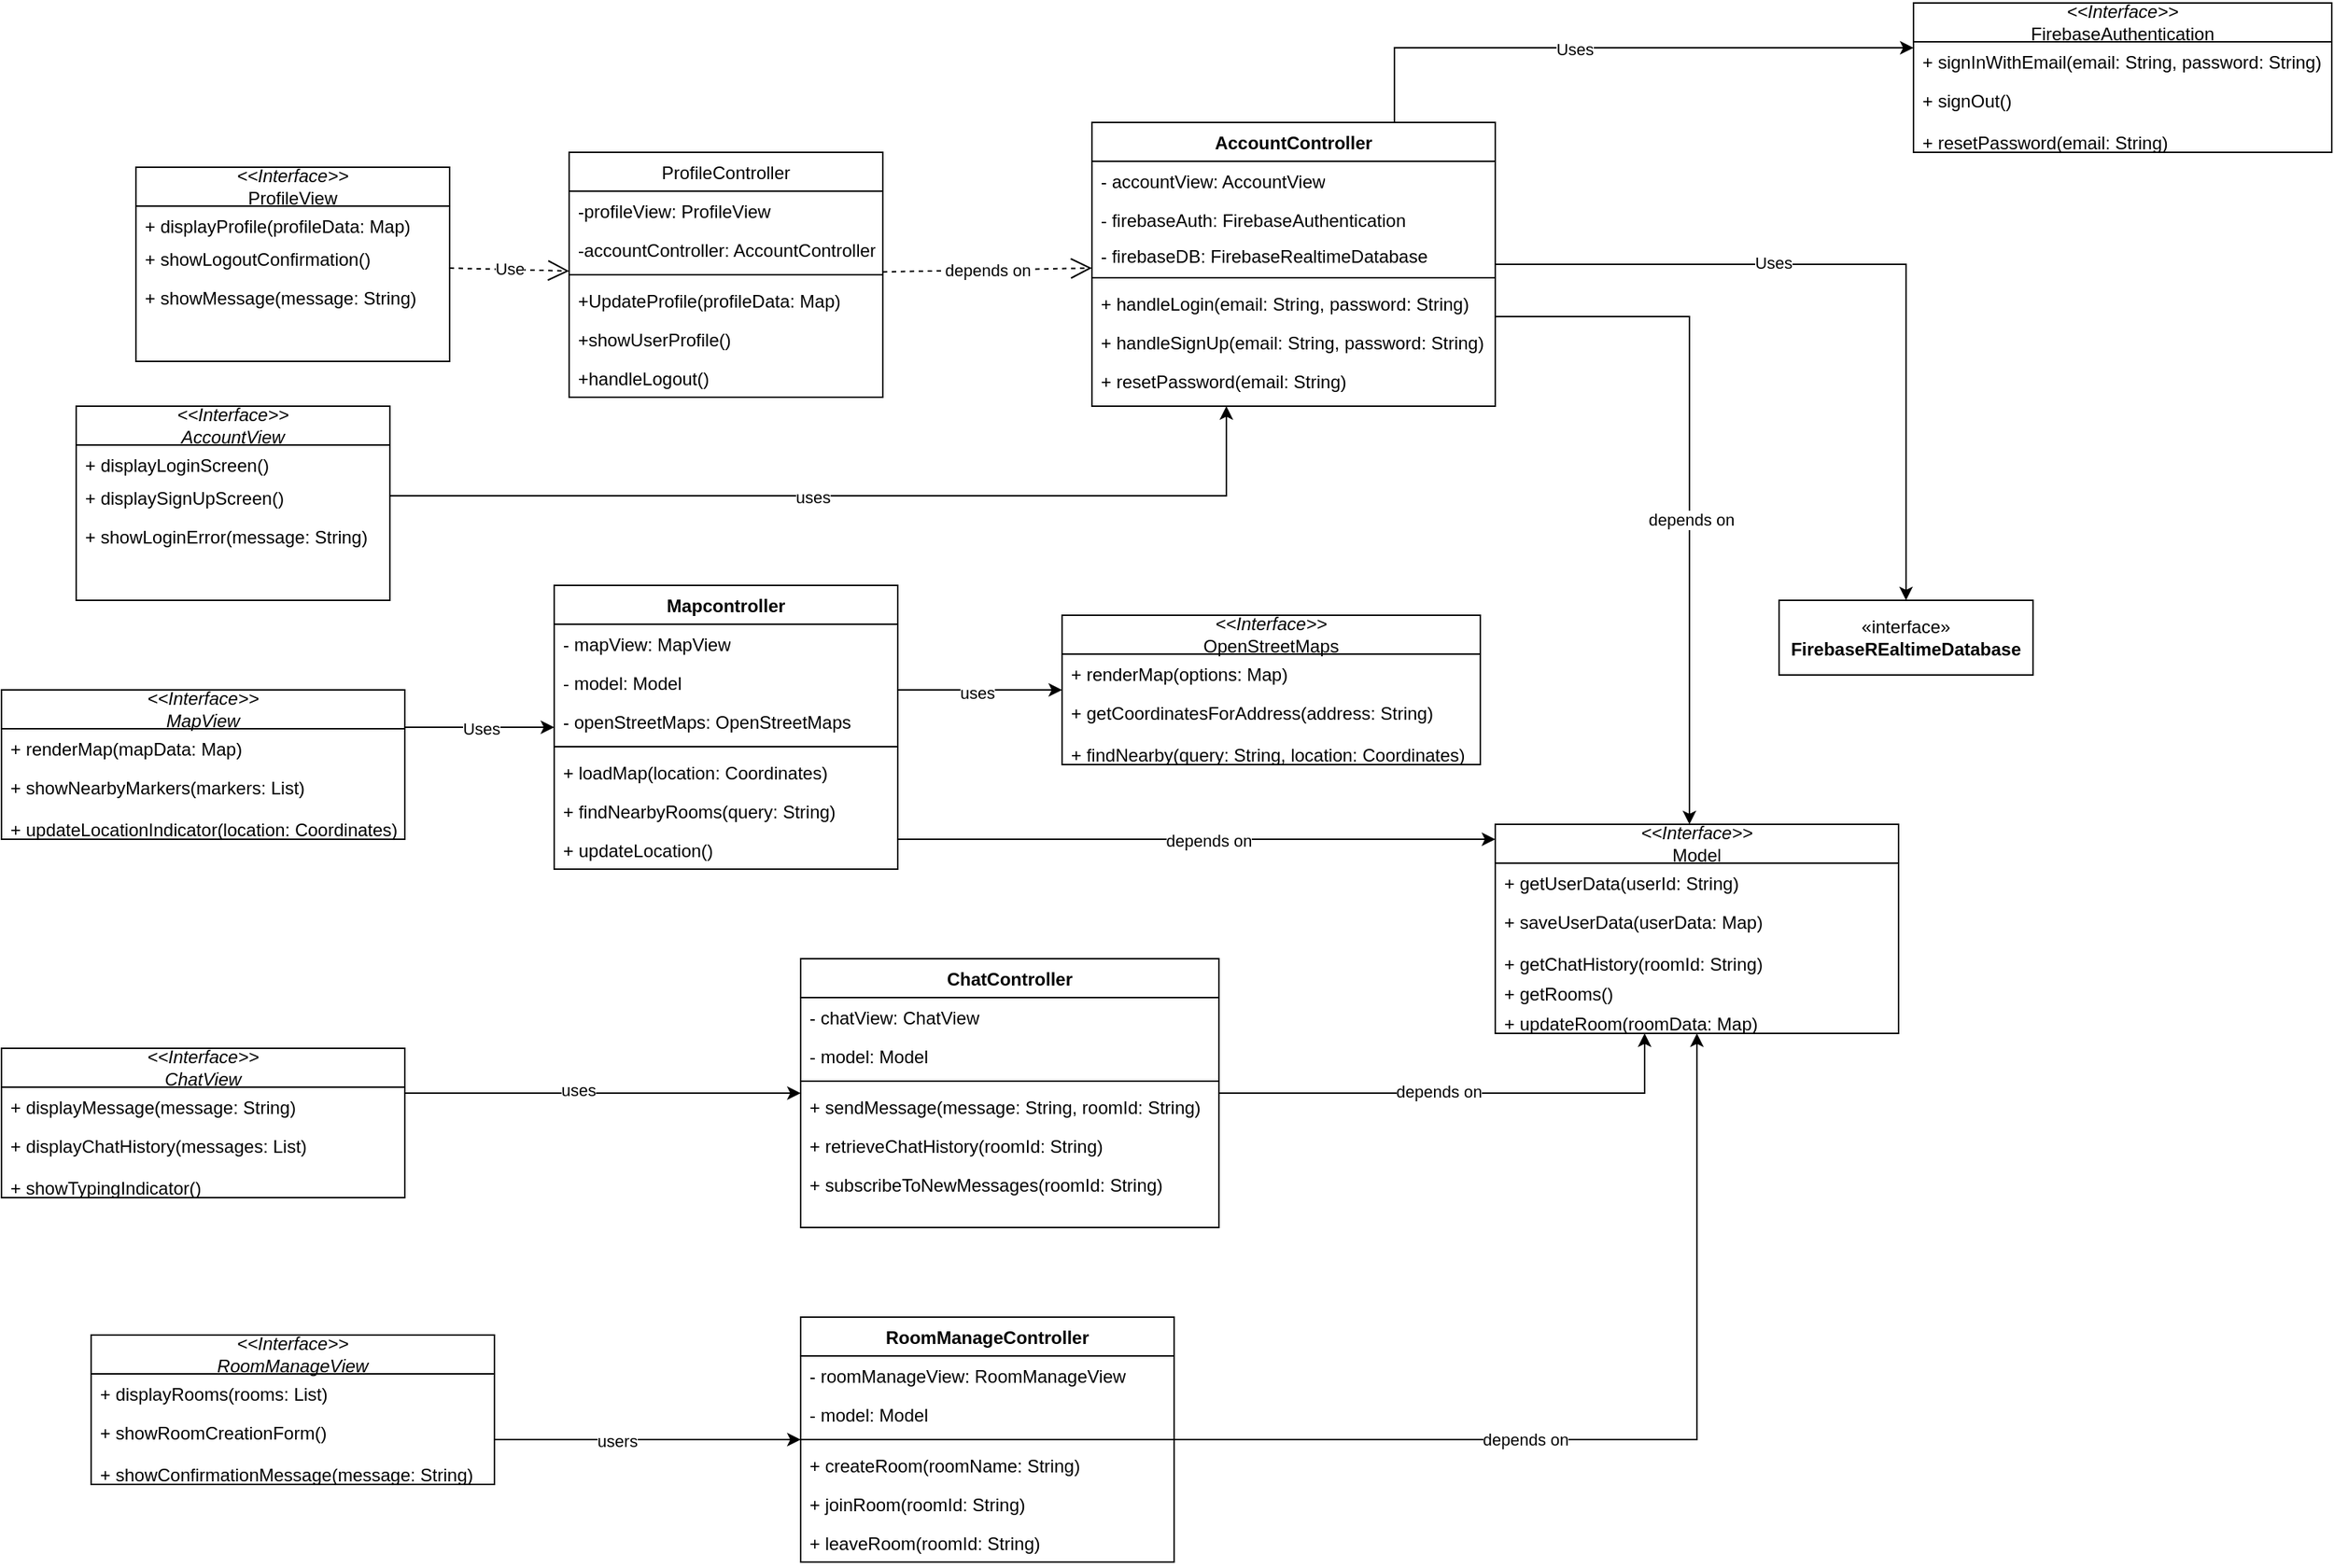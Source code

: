 <mxfile version="28.1.0">
  <diagram name="Page-1" id="uqC2h7wUhJgqs46FaHUE">
    <mxGraphModel dx="1844" dy="1629" grid="1" gridSize="10" guides="1" tooltips="1" connect="1" arrows="1" fold="1" page="1" pageScale="1" pageWidth="827" pageHeight="1169" math="0" shadow="0">
      <root>
        <mxCell id="0" />
        <mxCell id="1" parent="0" />
        <mxCell id="s6KFAtXswkaMFqpEXBId-40" style="edgeStyle=orthogonalEdgeStyle;rounded=0;orthogonalLoop=1;jettySize=auto;html=1;" parent="1" source="L-X6BHngRJ-MXSbDgt_t-15" target="L-X6BHngRJ-MXSbDgt_t-80" edge="1">
          <mxGeometry relative="1" as="geometry">
            <mxPoint x="640" y="105" as="sourcePoint" />
            <mxPoint x="1030" y="420" as="targetPoint" />
            <Array as="points">
              <mxPoint x="1050" y="110" />
            </Array>
          </mxGeometry>
        </mxCell>
        <mxCell id="s6KFAtXswkaMFqpEXBId-63" value="depends on" style="edgeLabel;html=1;align=center;verticalAlign=middle;resizable=0;points=[];" parent="s6KFAtXswkaMFqpEXBId-40" vertex="1" connectable="0">
          <mxGeometry x="0.132" y="1" relative="1" as="geometry">
            <mxPoint as="offset" />
          </mxGeometry>
        </mxCell>
        <mxCell id="s6KFAtXswkaMFqpEXBId-48" style="edgeStyle=orthogonalEdgeStyle;rounded=0;orthogonalLoop=1;jettySize=auto;html=1;" parent="1" source="L-X6BHngRJ-MXSbDgt_t-24" target="L-X6BHngRJ-MXSbDgt_t-80" edge="1">
          <mxGeometry relative="1" as="geometry">
            <mxPoint x="414" y="315" as="sourcePoint" />
            <mxPoint x="850" y="365" as="targetPoint" />
            <Array as="points">
              <mxPoint x="680" y="460" />
              <mxPoint x="680" y="460" />
            </Array>
          </mxGeometry>
        </mxCell>
        <mxCell id="s6KFAtXswkaMFqpEXBId-70" value="depends on" style="edgeLabel;html=1;align=center;verticalAlign=middle;resizable=0;points=[];" parent="s6KFAtXswkaMFqpEXBId-48" vertex="1" connectable="0">
          <mxGeometry x="0.038" y="-1" relative="1" as="geometry">
            <mxPoint as="offset" />
          </mxGeometry>
        </mxCell>
        <mxCell id="s6KFAtXswkaMFqpEXBId-46" style="edgeStyle=orthogonalEdgeStyle;rounded=0;orthogonalLoop=1;jettySize=auto;html=1;" parent="1" source="L-X6BHngRJ-MXSbDgt_t-49" target="L-X6BHngRJ-MXSbDgt_t-80" edge="1">
          <mxGeometry relative="1" as="geometry">
            <mxPoint x="410" y="538" as="sourcePoint" />
            <mxPoint x="905" y="390" as="targetPoint" />
          </mxGeometry>
        </mxCell>
        <mxCell id="s6KFAtXswkaMFqpEXBId-74" value="depends on" style="edgeLabel;html=1;align=center;verticalAlign=middle;resizable=0;points=[];" parent="s6KFAtXswkaMFqpEXBId-46" vertex="1" connectable="0">
          <mxGeometry x="-0.244" relative="1" as="geometry">
            <mxPoint as="offset" />
          </mxGeometry>
        </mxCell>
        <mxCell id="s6KFAtXswkaMFqpEXBId-39" style="edgeStyle=orthogonalEdgeStyle;rounded=0;orthogonalLoop=1;jettySize=auto;html=1;" parent="1" source="L-X6BHngRJ-MXSbDgt_t-63" target="L-X6BHngRJ-MXSbDgt_t-15" edge="1">
          <mxGeometry relative="1" as="geometry">
            <mxPoint x="570" y="185" as="targetPoint" />
            <Array as="points">
              <mxPoint x="740" y="230" />
            </Array>
          </mxGeometry>
        </mxCell>
        <mxCell id="s6KFAtXswkaMFqpEXBId-59" value="uses" style="edgeLabel;html=1;align=center;verticalAlign=middle;resizable=0;points=[];" parent="s6KFAtXswkaMFqpEXBId-39" vertex="1" connectable="0">
          <mxGeometry x="-0.087" y="-1" relative="1" as="geometry">
            <mxPoint as="offset" />
          </mxGeometry>
        </mxCell>
        <mxCell id="s6KFAtXswkaMFqpEXBId-41" style="edgeStyle=orthogonalEdgeStyle;rounded=0;orthogonalLoop=1;jettySize=auto;html=1;" parent="1" source="L-X6BHngRJ-MXSbDgt_t-67" target="L-X6BHngRJ-MXSbDgt_t-24" edge="1">
          <mxGeometry relative="1" as="geometry">
            <mxPoint x="274" y="315" as="targetPoint" />
            <Array as="points">
              <mxPoint x="220" y="385" />
              <mxPoint x="220" y="385" />
            </Array>
          </mxGeometry>
        </mxCell>
        <mxCell id="s6KFAtXswkaMFqpEXBId-66" value="Uses" style="edgeLabel;html=1;align=center;verticalAlign=middle;resizable=0;points=[];" parent="s6KFAtXswkaMFqpEXBId-41" vertex="1" connectable="0">
          <mxGeometry x="0.016" y="-1" relative="1" as="geometry">
            <mxPoint as="offset" />
          </mxGeometry>
        </mxCell>
        <mxCell id="s6KFAtXswkaMFqpEXBId-42" style="edgeStyle=orthogonalEdgeStyle;rounded=0;orthogonalLoop=1;jettySize=auto;html=1;" parent="1" source="L-X6BHngRJ-MXSbDgt_t-72" target="L-X6BHngRJ-MXSbDgt_t-42" edge="1">
          <mxGeometry relative="1" as="geometry">
            <mxPoint x="270" y="430" as="targetPoint" />
            <Array as="points">
              <mxPoint x="330" y="630" />
              <mxPoint x="330" y="630" />
            </Array>
          </mxGeometry>
        </mxCell>
        <mxCell id="s6KFAtXswkaMFqpEXBId-67" value="uses" style="edgeLabel;html=1;align=center;verticalAlign=middle;resizable=0;points=[];" parent="s6KFAtXswkaMFqpEXBId-42" vertex="1" connectable="0">
          <mxGeometry x="-0.123" y="2" relative="1" as="geometry">
            <mxPoint as="offset" />
          </mxGeometry>
        </mxCell>
        <mxCell id="s6KFAtXswkaMFqpEXBId-43" style="edgeStyle=orthogonalEdgeStyle;rounded=0;orthogonalLoop=1;jettySize=auto;html=1;exitX=1;exitY=0.5;exitDx=0;exitDy=0;" parent="1" source="L-X6BHngRJ-MXSbDgt_t-76" target="L-X6BHngRJ-MXSbDgt_t-49" edge="1">
          <mxGeometry relative="1" as="geometry">
            <mxPoint x="140" y="537" as="sourcePoint" />
            <mxPoint x="270" y="538" as="targetPoint" />
            <Array as="points">
              <mxPoint x="250" y="862" />
            </Array>
          </mxGeometry>
        </mxCell>
        <mxCell id="s6KFAtXswkaMFqpEXBId-68" value="users" style="edgeLabel;html=1;align=center;verticalAlign=middle;resizable=0;points=[];" parent="s6KFAtXswkaMFqpEXBId-43" vertex="1" connectable="0">
          <mxGeometry x="-0.099" y="-1" relative="1" as="geometry">
            <mxPoint as="offset" />
          </mxGeometry>
        </mxCell>
        <mxCell id="s6KFAtXswkaMFqpEXBId-33" value="«interface»&lt;br&gt;&lt;b&gt;FirebaseREaltimeDatabase&lt;/b&gt;" style="html=1;whiteSpace=wrap;" parent="1" vertex="1">
          <mxGeometry x="1110" y="300" width="170" height="50" as="geometry" />
        </mxCell>
        <mxCell id="s6KFAtXswkaMFqpEXBId-38" style="edgeStyle=orthogonalEdgeStyle;rounded=0;orthogonalLoop=1;jettySize=auto;html=1;exitX=0.75;exitY=0;exitDx=0;exitDy=0;" parent="1" source="L-X6BHngRJ-MXSbDgt_t-15" target="L-X6BHngRJ-MXSbDgt_t-86" edge="1">
          <mxGeometry relative="1" as="geometry">
            <Array as="points">
              <mxPoint x="853" y="-70" />
            </Array>
            <mxPoint x="640" y="64" as="sourcePoint" />
          </mxGeometry>
        </mxCell>
        <mxCell id="s6KFAtXswkaMFqpEXBId-60" value="Uses" style="edgeLabel;html=1;align=center;verticalAlign=middle;resizable=0;points=[];" parent="s6KFAtXswkaMFqpEXBId-38" vertex="1" connectable="0">
          <mxGeometry x="-0.143" y="-1" relative="1" as="geometry">
            <mxPoint as="offset" />
          </mxGeometry>
        </mxCell>
        <mxCell id="s6KFAtXswkaMFqpEXBId-44" style="edgeStyle=orthogonalEdgeStyle;rounded=0;orthogonalLoop=1;jettySize=auto;html=1;" parent="1" source="L-X6BHngRJ-MXSbDgt_t-24" target="L-X6BHngRJ-MXSbDgt_t-92" edge="1">
          <mxGeometry relative="1" as="geometry">
            <mxPoint x="414" y="295.5" as="sourcePoint" />
            <mxPoint x="820" y="260" as="targetPoint" />
            <Array as="points">
              <mxPoint x="550" y="360" />
              <mxPoint x="550" y="360" />
            </Array>
          </mxGeometry>
        </mxCell>
        <mxCell id="s6KFAtXswkaMFqpEXBId-69" value="uses" style="edgeLabel;html=1;align=center;verticalAlign=middle;resizable=0;points=[];" parent="s6KFAtXswkaMFqpEXBId-44" vertex="1" connectable="0">
          <mxGeometry x="-0.033" y="-1" relative="1" as="geometry">
            <mxPoint y="1" as="offset" />
          </mxGeometry>
        </mxCell>
        <mxCell id="s6KFAtXswkaMFqpEXBId-45" style="edgeStyle=orthogonalEdgeStyle;rounded=0;orthogonalLoop=1;jettySize=auto;html=1;" parent="1" source="L-X6BHngRJ-MXSbDgt_t-15" target="s6KFAtXswkaMFqpEXBId-33" edge="1">
          <mxGeometry relative="1" as="geometry">
            <mxPoint x="800" y="250" as="targetPoint" />
            <mxPoint x="640" y="90" as="sourcePoint" />
          </mxGeometry>
        </mxCell>
        <mxCell id="s6KFAtXswkaMFqpEXBId-62" value="Uses" style="edgeLabel;html=1;align=center;verticalAlign=middle;resizable=0;points=[];" parent="s6KFAtXswkaMFqpEXBId-45" vertex="1" connectable="0">
          <mxGeometry x="-0.259" y="1" relative="1" as="geometry">
            <mxPoint as="offset" />
          </mxGeometry>
        </mxCell>
        <mxCell id="s6KFAtXswkaMFqpEXBId-47" style="edgeStyle=orthogonalEdgeStyle;rounded=0;orthogonalLoop=1;jettySize=auto;html=1;" parent="1" source="L-X6BHngRJ-MXSbDgt_t-42" target="L-X6BHngRJ-MXSbDgt_t-80" edge="1">
          <mxGeometry relative="1" as="geometry">
            <mxPoint x="410" y="443" as="sourcePoint" />
            <mxPoint x="870.02" y="385" as="targetPoint" />
            <Array as="points">
              <mxPoint x="1020" y="630" />
            </Array>
          </mxGeometry>
        </mxCell>
        <mxCell id="s6KFAtXswkaMFqpEXBId-71" value="depends on" style="edgeLabel;html=1;align=center;verticalAlign=middle;resizable=0;points=[];" parent="s6KFAtXswkaMFqpEXBId-47" vertex="1" connectable="0">
          <mxGeometry x="-0.096" y="1" relative="1" as="geometry">
            <mxPoint as="offset" />
          </mxGeometry>
        </mxCell>
        <mxCell id="s6KFAtXswkaMFqpEXBId-55" value="Use" style="endArrow=open;endSize=12;dashed=1;html=1;rounded=0;" parent="1" source="L-X6BHngRJ-MXSbDgt_t-59" target="L-X6BHngRJ-MXSbDgt_t-7" edge="1">
          <mxGeometry width="160" relative="1" as="geometry">
            <mxPoint x="130" y="65" as="sourcePoint" />
            <mxPoint x="240" y="105" as="targetPoint" />
            <Array as="points" />
          </mxGeometry>
        </mxCell>
        <mxCell id="s6KFAtXswkaMFqpEXBId-57" value="depends on" style="endArrow=open;endSize=12;dashed=1;html=1;rounded=0;" parent="1" source="L-X6BHngRJ-MXSbDgt_t-7" target="L-X6BHngRJ-MXSbDgt_t-15" edge="1">
          <mxGeometry width="160" relative="1" as="geometry">
            <mxPoint x="390" y="105" as="sourcePoint" />
            <mxPoint x="500" y="106.782" as="targetPoint" />
          </mxGeometry>
        </mxCell>
        <mxCell id="L-X6BHngRJ-MXSbDgt_t-7" value="&lt;span style=&quot;font-weight: 400;&quot;&gt;ProfileController&lt;/span&gt;" style="swimlane;fontStyle=1;align=center;verticalAlign=top;childLayout=stackLayout;horizontal=1;startSize=26;horizontalStack=0;resizeParent=1;resizeParentMax=0;resizeLast=0;collapsible=1;marginBottom=0;whiteSpace=wrap;html=1;" parent="1" vertex="1">
          <mxGeometry x="300" width="210" height="164" as="geometry">
            <mxRectangle x="230" y="50" width="130" height="30" as="alternateBounds" />
          </mxGeometry>
        </mxCell>
        <mxCell id="L-X6BHngRJ-MXSbDgt_t-8" value="-profileView: ProfileView" style="text;strokeColor=none;fillColor=none;align=left;verticalAlign=top;spacingLeft=4;spacingRight=4;overflow=hidden;rotatable=0;points=[[0,0.5],[1,0.5]];portConstraint=eastwest;whiteSpace=wrap;html=1;" parent="L-X6BHngRJ-MXSbDgt_t-7" vertex="1">
          <mxGeometry y="26" width="210" height="26" as="geometry" />
        </mxCell>
        <mxCell id="L-X6BHngRJ-MXSbDgt_t-12" value="-accountController: AccountController" style="text;strokeColor=none;fillColor=none;align=left;verticalAlign=top;spacingLeft=4;spacingRight=4;overflow=hidden;rotatable=0;points=[[0,0.5],[1,0.5]];portConstraint=eastwest;whiteSpace=wrap;html=1;" parent="L-X6BHngRJ-MXSbDgt_t-7" vertex="1">
          <mxGeometry y="52" width="210" height="26" as="geometry" />
        </mxCell>
        <mxCell id="L-X6BHngRJ-MXSbDgt_t-9" value="" style="line;strokeWidth=1;fillColor=none;align=left;verticalAlign=middle;spacingTop=-1;spacingLeft=3;spacingRight=3;rotatable=0;labelPosition=right;points=[];portConstraint=eastwest;strokeColor=inherit;" parent="L-X6BHngRJ-MXSbDgt_t-7" vertex="1">
          <mxGeometry y="78" width="210" height="8" as="geometry" />
        </mxCell>
        <mxCell id="L-X6BHngRJ-MXSbDgt_t-11" value="+UpdateProfile(profileData: Map)" style="text;strokeColor=none;fillColor=none;align=left;verticalAlign=top;spacingLeft=4;spacingRight=4;overflow=hidden;rotatable=0;points=[[0,0.5],[1,0.5]];portConstraint=eastwest;whiteSpace=wrap;html=1;" parent="L-X6BHngRJ-MXSbDgt_t-7" vertex="1">
          <mxGeometry y="86" width="210" height="26" as="geometry" />
        </mxCell>
        <mxCell id="L-X6BHngRJ-MXSbDgt_t-13" value="+showUserProfile()" style="text;strokeColor=none;fillColor=none;align=left;verticalAlign=top;spacingLeft=4;spacingRight=4;overflow=hidden;rotatable=0;points=[[0,0.5],[1,0.5]];portConstraint=eastwest;whiteSpace=wrap;html=1;" parent="L-X6BHngRJ-MXSbDgt_t-7" vertex="1">
          <mxGeometry y="112" width="210" height="26" as="geometry" />
        </mxCell>
        <mxCell id="L-X6BHngRJ-MXSbDgt_t-14" value="+handleLogout()" style="text;strokeColor=none;fillColor=none;align=left;verticalAlign=top;spacingLeft=4;spacingRight=4;overflow=hidden;rotatable=0;points=[[0,0.5],[1,0.5]];portConstraint=eastwest;whiteSpace=wrap;html=1;" parent="L-X6BHngRJ-MXSbDgt_t-7" vertex="1">
          <mxGeometry y="138" width="210" height="26" as="geometry" />
        </mxCell>
        <mxCell id="L-X6BHngRJ-MXSbDgt_t-15" value="AccountController" style="swimlane;fontStyle=1;align=center;verticalAlign=top;childLayout=stackLayout;horizontal=1;startSize=26;horizontalStack=0;resizeParent=1;resizeParentMax=0;resizeLast=0;collapsible=1;marginBottom=0;whiteSpace=wrap;html=1;" parent="1" vertex="1">
          <mxGeometry x="650" y="-20" width="270" height="190" as="geometry">
            <mxRectangle x="650" y="-20" width="140" height="30" as="alternateBounds" />
          </mxGeometry>
        </mxCell>
        <mxCell id="L-X6BHngRJ-MXSbDgt_t-16" value="&lt;span class=&quot;selected&quot;&gt;- accountView: AccountView&lt;/span&gt;" style="text;strokeColor=none;fillColor=none;align=left;verticalAlign=top;spacingLeft=4;spacingRight=4;overflow=hidden;rotatable=0;points=[[0,0.5],[1,0.5]];portConstraint=eastwest;whiteSpace=wrap;html=1;" parent="L-X6BHngRJ-MXSbDgt_t-15" vertex="1">
          <mxGeometry y="26" width="270" height="26" as="geometry" />
        </mxCell>
        <mxCell id="L-X6BHngRJ-MXSbDgt_t-20" value="&lt;span class=&quot;selected&quot;&gt;- firebaseAuth: FirebaseAuthentication&lt;/span&gt;" style="text;strokeColor=none;fillColor=none;align=left;verticalAlign=top;spacingLeft=4;spacingRight=4;overflow=hidden;rotatable=0;points=[[0,0.5],[1,0.5]];portConstraint=eastwest;whiteSpace=wrap;html=1;" parent="L-X6BHngRJ-MXSbDgt_t-15" vertex="1">
          <mxGeometry y="52" width="270" height="24" as="geometry" />
        </mxCell>
        <mxCell id="L-X6BHngRJ-MXSbDgt_t-21" value="&lt;span class=&quot;selected&quot;&gt;- firebaseDB: FirebaseRealtimeDatabase&lt;/span&gt;" style="text;strokeColor=none;fillColor=none;align=left;verticalAlign=top;spacingLeft=4;spacingRight=4;overflow=hidden;rotatable=0;points=[[0,0.5],[1,0.5]];portConstraint=eastwest;whiteSpace=wrap;html=1;" parent="L-X6BHngRJ-MXSbDgt_t-15" vertex="1">
          <mxGeometry y="76" width="270" height="24" as="geometry" />
        </mxCell>
        <mxCell id="L-X6BHngRJ-MXSbDgt_t-17" value="" style="line;strokeWidth=1;fillColor=none;align=left;verticalAlign=middle;spacingTop=-1;spacingLeft=3;spacingRight=3;rotatable=0;labelPosition=right;points=[];portConstraint=eastwest;strokeColor=inherit;" parent="L-X6BHngRJ-MXSbDgt_t-15" vertex="1">
          <mxGeometry y="100" width="270" height="8" as="geometry" />
        </mxCell>
        <mxCell id="L-X6BHngRJ-MXSbDgt_t-18" value="&lt;span class=&quot;selected&quot;&gt;+ handleLogin(email: String, password: String)&lt;/span&gt;" style="text;strokeColor=none;fillColor=none;align=left;verticalAlign=top;spacingLeft=4;spacingRight=4;overflow=hidden;rotatable=0;points=[[0,0.5],[1,0.5]];portConstraint=eastwest;whiteSpace=wrap;html=1;" parent="L-X6BHngRJ-MXSbDgt_t-15" vertex="1">
          <mxGeometry y="108" width="270" height="26" as="geometry" />
        </mxCell>
        <mxCell id="L-X6BHngRJ-MXSbDgt_t-22" value="&lt;span class=&quot;selected&quot;&gt;+ handleSignUp(email: String, password: String)&lt;/span&gt;" style="text;strokeColor=none;fillColor=none;align=left;verticalAlign=top;spacingLeft=4;spacingRight=4;overflow=hidden;rotatable=0;points=[[0,0.5],[1,0.5]];portConstraint=eastwest;whiteSpace=wrap;html=1;" parent="L-X6BHngRJ-MXSbDgt_t-15" vertex="1">
          <mxGeometry y="134" width="270" height="26" as="geometry" />
        </mxCell>
        <mxCell id="L-X6BHngRJ-MXSbDgt_t-23" value="+ resetPassword(email: String)" style="text;strokeColor=none;fillColor=none;align=left;verticalAlign=top;spacingLeft=4;spacingRight=4;overflow=hidden;rotatable=0;points=[[0,0.5],[1,0.5]];portConstraint=eastwest;whiteSpace=wrap;html=1;" parent="L-X6BHngRJ-MXSbDgt_t-15" vertex="1">
          <mxGeometry y="160" width="270" height="30" as="geometry" />
        </mxCell>
        <mxCell id="L-X6BHngRJ-MXSbDgt_t-24" value="Mapcontroller" style="swimlane;fontStyle=1;align=center;verticalAlign=top;childLayout=stackLayout;horizontal=1;startSize=26;horizontalStack=0;resizeParent=1;resizeParentMax=0;resizeLast=0;collapsible=1;marginBottom=0;whiteSpace=wrap;html=1;" parent="1" vertex="1">
          <mxGeometry x="290" y="290" width="230" height="190" as="geometry">
            <mxRectangle x="290" y="290" width="110" height="30" as="alternateBounds" />
          </mxGeometry>
        </mxCell>
        <mxCell id="L-X6BHngRJ-MXSbDgt_t-25" value="- mapView: MapView" style="text;strokeColor=none;fillColor=none;align=left;verticalAlign=top;spacingLeft=4;spacingRight=4;overflow=hidden;rotatable=0;points=[[0,0.5],[1,0.5]];portConstraint=eastwest;whiteSpace=wrap;html=1;" parent="L-X6BHngRJ-MXSbDgt_t-24" vertex="1">
          <mxGeometry y="26" width="230" height="26" as="geometry" />
        </mxCell>
        <mxCell id="L-X6BHngRJ-MXSbDgt_t-28" value="&lt;span class=&quot;selected&quot;&gt;- model: Model&lt;/span&gt;" style="text;strokeColor=none;fillColor=none;align=left;verticalAlign=top;spacingLeft=4;spacingRight=4;overflow=hidden;rotatable=0;points=[[0,0.5],[1,0.5]];portConstraint=eastwest;whiteSpace=wrap;html=1;" parent="L-X6BHngRJ-MXSbDgt_t-24" vertex="1">
          <mxGeometry y="52" width="230" height="26" as="geometry" />
        </mxCell>
        <mxCell id="L-X6BHngRJ-MXSbDgt_t-29" value="&lt;span class=&quot;selected&quot;&gt;- openStreetMaps: OpenStreetMaps&lt;/span&gt;" style="text;strokeColor=none;fillColor=none;align=left;verticalAlign=top;spacingLeft=4;spacingRight=4;overflow=hidden;rotatable=0;points=[[0,0.5],[1,0.5]];portConstraint=eastwest;whiteSpace=wrap;html=1;" parent="L-X6BHngRJ-MXSbDgt_t-24" vertex="1">
          <mxGeometry y="78" width="230" height="26" as="geometry" />
        </mxCell>
        <mxCell id="L-X6BHngRJ-MXSbDgt_t-26" value="" style="line;strokeWidth=1;fillColor=none;align=left;verticalAlign=middle;spacingTop=-1;spacingLeft=3;spacingRight=3;rotatable=0;labelPosition=right;points=[];portConstraint=eastwest;strokeColor=inherit;" parent="L-X6BHngRJ-MXSbDgt_t-24" vertex="1">
          <mxGeometry y="104" width="230" height="8" as="geometry" />
        </mxCell>
        <mxCell id="L-X6BHngRJ-MXSbDgt_t-27" value="&lt;span class=&quot;selected&quot;&gt;+ loadMap(location: Coordinates)&lt;/span&gt;" style="text;strokeColor=none;fillColor=none;align=left;verticalAlign=top;spacingLeft=4;spacingRight=4;overflow=hidden;rotatable=0;points=[[0,0.5],[1,0.5]];portConstraint=eastwest;whiteSpace=wrap;html=1;" parent="L-X6BHngRJ-MXSbDgt_t-24" vertex="1">
          <mxGeometry y="112" width="230" height="26" as="geometry" />
        </mxCell>
        <mxCell id="L-X6BHngRJ-MXSbDgt_t-30" value="&lt;span class=&quot;selected&quot;&gt;+ findNearbyRooms(query: String)&lt;/span&gt;" style="text;strokeColor=none;fillColor=none;align=left;verticalAlign=top;spacingLeft=4;spacingRight=4;overflow=hidden;rotatable=0;points=[[0,0.5],[1,0.5]];portConstraint=eastwest;whiteSpace=wrap;html=1;" parent="L-X6BHngRJ-MXSbDgt_t-24" vertex="1">
          <mxGeometry y="138" width="230" height="26" as="geometry" />
        </mxCell>
        <mxCell id="L-X6BHngRJ-MXSbDgt_t-31" value="&lt;span class=&quot;selected&quot;&gt;+ updateLocation()&lt;/span&gt;" style="text;strokeColor=none;fillColor=none;align=left;verticalAlign=top;spacingLeft=4;spacingRight=4;overflow=hidden;rotatable=0;points=[[0,0.5],[1,0.5]];portConstraint=eastwest;whiteSpace=wrap;html=1;" parent="L-X6BHngRJ-MXSbDgt_t-24" vertex="1">
          <mxGeometry y="164" width="230" height="26" as="geometry" />
        </mxCell>
        <mxCell id="L-X6BHngRJ-MXSbDgt_t-42" value="ChatController" style="swimlane;fontStyle=1;align=center;verticalAlign=top;childLayout=stackLayout;horizontal=1;startSize=26;horizontalStack=0;resizeParent=1;resizeParentMax=0;resizeLast=0;collapsible=1;marginBottom=0;whiteSpace=wrap;html=1;" parent="1" vertex="1">
          <mxGeometry x="455" y="540" width="280" height="180" as="geometry">
            <mxRectangle x="570" y="560" width="120" height="30" as="alternateBounds" />
          </mxGeometry>
        </mxCell>
        <mxCell id="L-X6BHngRJ-MXSbDgt_t-43" value="&lt;span class=&quot;selected&quot;&gt;- chatView: ChatView&lt;/span&gt;" style="text;strokeColor=none;fillColor=none;align=left;verticalAlign=top;spacingLeft=4;spacingRight=4;overflow=hidden;rotatable=0;points=[[0,0.5],[1,0.5]];portConstraint=eastwest;whiteSpace=wrap;html=1;" parent="L-X6BHngRJ-MXSbDgt_t-42" vertex="1">
          <mxGeometry y="26" width="280" height="26" as="geometry" />
        </mxCell>
        <mxCell id="L-X6BHngRJ-MXSbDgt_t-46" value="&lt;span class=&quot;selected&quot;&gt;- model: Model&lt;/span&gt;" style="text;strokeColor=none;fillColor=none;align=left;verticalAlign=top;spacingLeft=4;spacingRight=4;overflow=hidden;rotatable=0;points=[[0,0.5],[1,0.5]];portConstraint=eastwest;whiteSpace=wrap;html=1;" parent="L-X6BHngRJ-MXSbDgt_t-42" vertex="1">
          <mxGeometry y="52" width="280" height="26" as="geometry" />
        </mxCell>
        <mxCell id="L-X6BHngRJ-MXSbDgt_t-44" value="" style="line;strokeWidth=1;fillColor=none;align=left;verticalAlign=middle;spacingTop=-1;spacingLeft=3;spacingRight=3;rotatable=0;labelPosition=right;points=[];portConstraint=eastwest;strokeColor=inherit;" parent="L-X6BHngRJ-MXSbDgt_t-42" vertex="1">
          <mxGeometry y="78" width="280" height="8" as="geometry" />
        </mxCell>
        <mxCell id="L-X6BHngRJ-MXSbDgt_t-45" value="&lt;span class=&quot;selected&quot;&gt;+ sendMessage(message: String, roomId: String)&lt;/span&gt;" style="text;strokeColor=none;fillColor=none;align=left;verticalAlign=top;spacingLeft=4;spacingRight=4;overflow=hidden;rotatable=0;points=[[0,0.5],[1,0.5]];portConstraint=eastwest;whiteSpace=wrap;html=1;" parent="L-X6BHngRJ-MXSbDgt_t-42" vertex="1">
          <mxGeometry y="86" width="280" height="26" as="geometry" />
        </mxCell>
        <mxCell id="L-X6BHngRJ-MXSbDgt_t-47" value="&lt;span class=&quot;selected&quot;&gt;+ retrieveChatHistory(roomId: String)&lt;/span&gt;" style="text;strokeColor=none;fillColor=none;align=left;verticalAlign=top;spacingLeft=4;spacingRight=4;overflow=hidden;rotatable=0;points=[[0,0.5],[1,0.5]];portConstraint=eastwest;whiteSpace=wrap;html=1;" parent="L-X6BHngRJ-MXSbDgt_t-42" vertex="1">
          <mxGeometry y="112" width="280" height="26" as="geometry" />
        </mxCell>
        <mxCell id="L-X6BHngRJ-MXSbDgt_t-48" value="&lt;span class=&quot;selected&quot;&gt;+ subscribeToNewMessages(roomId: String)&lt;/span&gt;" style="text;strokeColor=none;fillColor=none;align=left;verticalAlign=top;spacingLeft=4;spacingRight=4;overflow=hidden;rotatable=0;points=[[0,0.5],[1,0.5]];portConstraint=eastwest;whiteSpace=wrap;html=1;" parent="L-X6BHngRJ-MXSbDgt_t-42" vertex="1">
          <mxGeometry y="138" width="280" height="42" as="geometry" />
        </mxCell>
        <mxCell id="L-X6BHngRJ-MXSbDgt_t-49" value="RoomManageController" style="swimlane;fontStyle=1;align=center;verticalAlign=top;childLayout=stackLayout;horizontal=1;startSize=26;horizontalStack=0;resizeParent=1;resizeParentMax=0;resizeLast=0;collapsible=1;marginBottom=0;whiteSpace=wrap;html=1;" parent="1" vertex="1">
          <mxGeometry x="455" y="780" width="250" height="164" as="geometry">
            <mxRectangle x="300" y="620" width="170" height="30" as="alternateBounds" />
          </mxGeometry>
        </mxCell>
        <mxCell id="L-X6BHngRJ-MXSbDgt_t-50" value="- roomManageView: RoomManageView" style="text;strokeColor=none;fillColor=none;align=left;verticalAlign=top;spacingLeft=4;spacingRight=4;overflow=hidden;rotatable=0;points=[[0,0.5],[1,0.5]];portConstraint=eastwest;whiteSpace=wrap;html=1;" parent="L-X6BHngRJ-MXSbDgt_t-49" vertex="1">
          <mxGeometry y="26" width="250" height="26" as="geometry" />
        </mxCell>
        <mxCell id="L-X6BHngRJ-MXSbDgt_t-53" value="&lt;span class=&quot;selected&quot;&gt;- model: Model&lt;/span&gt;" style="text;strokeColor=none;fillColor=none;align=left;verticalAlign=top;spacingLeft=4;spacingRight=4;overflow=hidden;rotatable=0;points=[[0,0.5],[1,0.5]];portConstraint=eastwest;whiteSpace=wrap;html=1;" parent="L-X6BHngRJ-MXSbDgt_t-49" vertex="1">
          <mxGeometry y="52" width="250" height="26" as="geometry" />
        </mxCell>
        <mxCell id="L-X6BHngRJ-MXSbDgt_t-51" value="" style="line;strokeWidth=1;fillColor=none;align=left;verticalAlign=middle;spacingTop=-1;spacingLeft=3;spacingRight=3;rotatable=0;labelPosition=right;points=[];portConstraint=eastwest;strokeColor=inherit;" parent="L-X6BHngRJ-MXSbDgt_t-49" vertex="1">
          <mxGeometry y="78" width="250" height="8" as="geometry" />
        </mxCell>
        <mxCell id="L-X6BHngRJ-MXSbDgt_t-52" value="&lt;span class=&quot;selected&quot;&gt;+ createRoom(roomName: String)&lt;/span&gt;" style="text;strokeColor=none;fillColor=none;align=left;verticalAlign=top;spacingLeft=4;spacingRight=4;overflow=hidden;rotatable=0;points=[[0,0.5],[1,0.5]];portConstraint=eastwest;whiteSpace=wrap;html=1;" parent="L-X6BHngRJ-MXSbDgt_t-49" vertex="1">
          <mxGeometry y="86" width="250" height="26" as="geometry" />
        </mxCell>
        <mxCell id="L-X6BHngRJ-MXSbDgt_t-54" value="&lt;span class=&quot;selected&quot;&gt;+ joinRoom(roomId: String)&lt;/span&gt;" style="text;strokeColor=none;fillColor=none;align=left;verticalAlign=top;spacingLeft=4;spacingRight=4;overflow=hidden;rotatable=0;points=[[0,0.5],[1,0.5]];portConstraint=eastwest;whiteSpace=wrap;html=1;" parent="L-X6BHngRJ-MXSbDgt_t-49" vertex="1">
          <mxGeometry y="112" width="250" height="26" as="geometry" />
        </mxCell>
        <mxCell id="L-X6BHngRJ-MXSbDgt_t-55" value="&lt;span class=&quot;selected&quot;&gt;+ leaveRoom(roomId: String)&lt;/span&gt;" style="text;strokeColor=none;fillColor=none;align=left;verticalAlign=top;spacingLeft=4;spacingRight=4;overflow=hidden;rotatable=0;points=[[0,0.5],[1,0.5]];portConstraint=eastwest;whiteSpace=wrap;html=1;" parent="L-X6BHngRJ-MXSbDgt_t-49" vertex="1">
          <mxGeometry y="138" width="250" height="26" as="geometry" />
        </mxCell>
        <mxCell id="L-X6BHngRJ-MXSbDgt_t-59" value="&lt;i&gt;&amp;lt;&amp;lt;Interface&amp;gt;&amp;gt;&lt;/i&gt;&lt;div&gt;ProfileView&lt;/div&gt;" style="swimlane;fontStyle=0;childLayout=stackLayout;horizontal=1;startSize=26;fillColor=none;horizontalStack=0;resizeParent=1;resizeParentMax=0;resizeLast=0;collapsible=1;marginBottom=0;whiteSpace=wrap;html=1;" parent="1" vertex="1">
          <mxGeometry x="10" y="10" width="210" height="130" as="geometry">
            <mxRectangle x="20" y="40" width="120" height="40" as="alternateBounds" />
          </mxGeometry>
        </mxCell>
        <mxCell id="L-X6BHngRJ-MXSbDgt_t-60" value="&lt;span class=&quot;selected&quot;&gt;+ displayProfile(profileData: Map)&lt;/span&gt;" style="text;strokeColor=none;fillColor=none;align=left;verticalAlign=top;spacingLeft=4;spacingRight=4;overflow=hidden;rotatable=0;points=[[0,0.5],[1,0.5]];portConstraint=eastwest;whiteSpace=wrap;html=1;" parent="L-X6BHngRJ-MXSbDgt_t-59" vertex="1">
          <mxGeometry y="26" width="210" height="22" as="geometry" />
        </mxCell>
        <mxCell id="L-X6BHngRJ-MXSbDgt_t-61" value="&lt;span class=&quot;selected&quot;&gt;+ showLogoutConfirmation()&lt;/span&gt;" style="text;strokeColor=none;fillColor=none;align=left;verticalAlign=top;spacingLeft=4;spacingRight=4;overflow=hidden;rotatable=0;points=[[0,0.5],[1,0.5]];portConstraint=eastwest;whiteSpace=wrap;html=1;" parent="L-X6BHngRJ-MXSbDgt_t-59" vertex="1">
          <mxGeometry y="48" width="210" height="26" as="geometry" />
        </mxCell>
        <mxCell id="L-X6BHngRJ-MXSbDgt_t-62" value="&lt;span class=&quot;selected&quot;&gt;+ showMessage(message: String)&lt;/span&gt;" style="text;strokeColor=none;fillColor=none;align=left;verticalAlign=top;spacingLeft=4;spacingRight=4;overflow=hidden;rotatable=0;points=[[0,0.5],[1,0.5]];portConstraint=eastwest;whiteSpace=wrap;html=1;" parent="L-X6BHngRJ-MXSbDgt_t-59" vertex="1">
          <mxGeometry y="74" width="210" height="56" as="geometry" />
        </mxCell>
        <mxCell id="L-X6BHngRJ-MXSbDgt_t-63" value="&lt;i&gt;&amp;lt;&amp;lt;Interface&amp;gt;&amp;gt;&lt;/i&gt;&lt;div&gt;&lt;i&gt;AccountView&lt;/i&gt;&lt;/div&gt;" style="swimlane;fontStyle=0;childLayout=stackLayout;horizontal=1;startSize=26;fillColor=none;horizontalStack=0;resizeParent=1;resizeParentMax=0;resizeLast=0;collapsible=1;marginBottom=0;whiteSpace=wrap;html=1;" parent="1" vertex="1">
          <mxGeometry x="-30" y="170" width="210" height="130" as="geometry">
            <mxRectangle x="20" y="220" width="120" height="40" as="alternateBounds" />
          </mxGeometry>
        </mxCell>
        <mxCell id="L-X6BHngRJ-MXSbDgt_t-64" value="+ displayLoginScreen()" style="text;strokeColor=none;fillColor=none;align=left;verticalAlign=top;spacingLeft=4;spacingRight=4;overflow=hidden;rotatable=0;points=[[0,0.5],[1,0.5]];portConstraint=eastwest;whiteSpace=wrap;html=1;" parent="L-X6BHngRJ-MXSbDgt_t-63" vertex="1">
          <mxGeometry y="26" width="210" height="22" as="geometry" />
        </mxCell>
        <mxCell id="L-X6BHngRJ-MXSbDgt_t-65" value="&lt;span class=&quot;selected&quot;&gt;+ displaySignUpScreen()&lt;/span&gt;" style="text;strokeColor=none;fillColor=none;align=left;verticalAlign=top;spacingLeft=4;spacingRight=4;overflow=hidden;rotatable=0;points=[[0,0.5],[1,0.5]];portConstraint=eastwest;whiteSpace=wrap;html=1;" parent="L-X6BHngRJ-MXSbDgt_t-63" vertex="1">
          <mxGeometry y="48" width="210" height="26" as="geometry" />
        </mxCell>
        <mxCell id="L-X6BHngRJ-MXSbDgt_t-66" value="&lt;span class=&quot;selected&quot;&gt;+ showLoginError(message: String)&lt;/span&gt;" style="text;strokeColor=none;fillColor=none;align=left;verticalAlign=top;spacingLeft=4;spacingRight=4;overflow=hidden;rotatable=0;points=[[0,0.5],[1,0.5]];portConstraint=eastwest;whiteSpace=wrap;html=1;" parent="L-X6BHngRJ-MXSbDgt_t-63" vertex="1">
          <mxGeometry y="74" width="210" height="56" as="geometry" />
        </mxCell>
        <mxCell id="L-X6BHngRJ-MXSbDgt_t-67" value="&lt;i&gt;&amp;lt;&amp;lt;Interface&amp;gt;&amp;gt;&lt;/i&gt;&lt;div&gt;&lt;i&gt;MapView&lt;/i&gt;&lt;/div&gt;" style="swimlane;fontStyle=0;childLayout=stackLayout;horizontal=1;startSize=26;fillColor=none;horizontalStack=0;resizeParent=1;resizeParentMax=0;resizeLast=0;collapsible=1;marginBottom=0;whiteSpace=wrap;html=1;" parent="1" vertex="1">
          <mxGeometry x="-80" y="360" width="270" height="100" as="geometry">
            <mxRectangle x="20" y="385" width="120" height="40" as="alternateBounds" />
          </mxGeometry>
        </mxCell>
        <mxCell id="L-X6BHngRJ-MXSbDgt_t-69" value="&lt;span class=&quot;selected&quot;&gt;+ renderMap(mapData: Map)&lt;/span&gt;" style="text;strokeColor=none;fillColor=none;align=left;verticalAlign=top;spacingLeft=4;spacingRight=4;overflow=hidden;rotatable=0;points=[[0,0.5],[1,0.5]];portConstraint=eastwest;whiteSpace=wrap;html=1;" parent="L-X6BHngRJ-MXSbDgt_t-67" vertex="1">
          <mxGeometry y="26" width="270" height="26" as="geometry" />
        </mxCell>
        <mxCell id="L-X6BHngRJ-MXSbDgt_t-70" value="&lt;span class=&quot;selected&quot;&gt;+ showNearbyMarkers(markers: List)&lt;/span&gt;" style="text;strokeColor=none;fillColor=none;align=left;verticalAlign=top;spacingLeft=4;spacingRight=4;overflow=hidden;rotatable=0;points=[[0,0.5],[1,0.5]];portConstraint=eastwest;whiteSpace=wrap;html=1;" parent="L-X6BHngRJ-MXSbDgt_t-67" vertex="1">
          <mxGeometry y="52" width="270" height="28" as="geometry" />
        </mxCell>
        <mxCell id="L-X6BHngRJ-MXSbDgt_t-71" value="&lt;span class=&quot;selected&quot;&gt;+ updateLocationIndicator(location: Coordinates)&lt;/span&gt;" style="text;strokeColor=none;fillColor=none;align=left;verticalAlign=top;spacingLeft=4;spacingRight=4;overflow=hidden;rotatable=0;points=[[0,0.5],[1,0.5]];portConstraint=eastwest;whiteSpace=wrap;html=1;" parent="L-X6BHngRJ-MXSbDgt_t-67" vertex="1">
          <mxGeometry y="80" width="270" height="20" as="geometry" />
        </mxCell>
        <mxCell id="L-X6BHngRJ-MXSbDgt_t-72" value="&lt;i&gt;&amp;lt;&amp;lt;Interface&amp;gt;&amp;gt;&lt;/i&gt;&lt;div&gt;&lt;i&gt;ChatView&lt;/i&gt;&lt;/div&gt;" style="swimlane;fontStyle=0;childLayout=stackLayout;horizontal=1;startSize=26;fillColor=none;horizontalStack=0;resizeParent=1;resizeParentMax=0;resizeLast=0;collapsible=1;marginBottom=0;whiteSpace=wrap;html=1;" parent="1" vertex="1">
          <mxGeometry x="-80" y="600" width="270" height="100" as="geometry">
            <mxRectangle y="560" width="120" height="40" as="alternateBounds" />
          </mxGeometry>
        </mxCell>
        <mxCell id="L-X6BHngRJ-MXSbDgt_t-73" value="&lt;span class=&quot;selected&quot;&gt;+ displayMessage(message: String)&lt;/span&gt;" style="text;strokeColor=none;fillColor=none;align=left;verticalAlign=top;spacingLeft=4;spacingRight=4;overflow=hidden;rotatable=0;points=[[0,0.5],[1,0.5]];portConstraint=eastwest;whiteSpace=wrap;html=1;" parent="L-X6BHngRJ-MXSbDgt_t-72" vertex="1">
          <mxGeometry y="26" width="270" height="26" as="geometry" />
        </mxCell>
        <mxCell id="L-X6BHngRJ-MXSbDgt_t-74" value="&lt;span class=&quot;selected&quot;&gt;+ displayChatHistory(messages: List)&lt;/span&gt;" style="text;strokeColor=none;fillColor=none;align=left;verticalAlign=top;spacingLeft=4;spacingRight=4;overflow=hidden;rotatable=0;points=[[0,0.5],[1,0.5]];portConstraint=eastwest;whiteSpace=wrap;html=1;" parent="L-X6BHngRJ-MXSbDgt_t-72" vertex="1">
          <mxGeometry y="52" width="270" height="28" as="geometry" />
        </mxCell>
        <mxCell id="L-X6BHngRJ-MXSbDgt_t-75" value="&lt;span class=&quot;selected&quot;&gt;+ showTypingIndicator()&lt;/span&gt;" style="text;strokeColor=none;fillColor=none;align=left;verticalAlign=top;spacingLeft=4;spacingRight=4;overflow=hidden;rotatable=0;points=[[0,0.5],[1,0.5]];portConstraint=eastwest;whiteSpace=wrap;html=1;" parent="L-X6BHngRJ-MXSbDgt_t-72" vertex="1">
          <mxGeometry y="80" width="270" height="20" as="geometry" />
        </mxCell>
        <mxCell id="L-X6BHngRJ-MXSbDgt_t-76" value="&lt;i&gt;&amp;lt;&amp;lt;Interface&amp;gt;&amp;gt;&lt;/i&gt;&lt;div&gt;&lt;i&gt;RoomManageView&lt;/i&gt;&lt;/div&gt;" style="swimlane;fontStyle=0;childLayout=stackLayout;horizontal=1;startSize=26;fillColor=none;horizontalStack=0;resizeParent=1;resizeParentMax=0;resizeLast=0;collapsible=1;marginBottom=0;whiteSpace=wrap;html=1;" parent="1" vertex="1">
          <mxGeometry x="-20" y="792" width="270" height="100" as="geometry">
            <mxRectangle x="10" y="680" width="120" height="40" as="alternateBounds" />
          </mxGeometry>
        </mxCell>
        <mxCell id="L-X6BHngRJ-MXSbDgt_t-77" value="&lt;span class=&quot;selected&quot;&gt;+ displayRooms(rooms: List)&lt;/span&gt;" style="text;strokeColor=none;fillColor=none;align=left;verticalAlign=top;spacingLeft=4;spacingRight=4;overflow=hidden;rotatable=0;points=[[0,0.5],[1,0.5]];portConstraint=eastwest;whiteSpace=wrap;html=1;" parent="L-X6BHngRJ-MXSbDgt_t-76" vertex="1">
          <mxGeometry y="26" width="270" height="26" as="geometry" />
        </mxCell>
        <mxCell id="L-X6BHngRJ-MXSbDgt_t-78" value="&lt;span class=&quot;selected&quot;&gt;+ showRoomCreationForm()&lt;/span&gt;" style="text;strokeColor=none;fillColor=none;align=left;verticalAlign=top;spacingLeft=4;spacingRight=4;overflow=hidden;rotatable=0;points=[[0,0.5],[1,0.5]];portConstraint=eastwest;whiteSpace=wrap;html=1;" parent="L-X6BHngRJ-MXSbDgt_t-76" vertex="1">
          <mxGeometry y="52" width="270" height="28" as="geometry" />
        </mxCell>
        <mxCell id="L-X6BHngRJ-MXSbDgt_t-79" value="&lt;span class=&quot;selected&quot;&gt;+ showConfirmationMessage(message: String)&lt;/span&gt;" style="text;strokeColor=none;fillColor=none;align=left;verticalAlign=top;spacingLeft=4;spacingRight=4;overflow=hidden;rotatable=0;points=[[0,0.5],[1,0.5]];portConstraint=eastwest;whiteSpace=wrap;html=1;" parent="L-X6BHngRJ-MXSbDgt_t-76" vertex="1">
          <mxGeometry y="80" width="270" height="20" as="geometry" />
        </mxCell>
        <mxCell id="L-X6BHngRJ-MXSbDgt_t-80" value="&lt;i&gt;&amp;lt;&amp;lt;Interface&amp;gt;&amp;gt;&lt;/i&gt;&lt;div&gt;Model&lt;/div&gt;" style="swimlane;fontStyle=0;childLayout=stackLayout;horizontal=1;startSize=26;fillColor=none;horizontalStack=0;resizeParent=1;resizeParentMax=0;resizeLast=0;collapsible=1;marginBottom=0;whiteSpace=wrap;html=1;" parent="1" vertex="1">
          <mxGeometry x="920" y="450" width="270" height="140" as="geometry">
            <mxRectangle x="900" y="420" width="120" height="40" as="alternateBounds" />
          </mxGeometry>
        </mxCell>
        <mxCell id="L-X6BHngRJ-MXSbDgt_t-81" value="&lt;span class=&quot;selected&quot;&gt;+ getUserData(userId: String)&lt;/span&gt;" style="text;strokeColor=none;fillColor=none;align=left;verticalAlign=top;spacingLeft=4;spacingRight=4;overflow=hidden;rotatable=0;points=[[0,0.5],[1,0.5]];portConstraint=eastwest;whiteSpace=wrap;html=1;" parent="L-X6BHngRJ-MXSbDgt_t-80" vertex="1">
          <mxGeometry y="26" width="270" height="26" as="geometry" />
        </mxCell>
        <mxCell id="L-X6BHngRJ-MXSbDgt_t-82" value="&lt;span class=&quot;selected&quot;&gt;+ saveUserData(userData: Map)&lt;/span&gt;" style="text;strokeColor=none;fillColor=none;align=left;verticalAlign=top;spacingLeft=4;spacingRight=4;overflow=hidden;rotatable=0;points=[[0,0.5],[1,0.5]];portConstraint=eastwest;whiteSpace=wrap;html=1;" parent="L-X6BHngRJ-MXSbDgt_t-80" vertex="1">
          <mxGeometry y="52" width="270" height="28" as="geometry" />
        </mxCell>
        <mxCell id="L-X6BHngRJ-MXSbDgt_t-83" value="&lt;span class=&quot;selected&quot;&gt;+ getChatHistory(roomId: String)&lt;/span&gt;" style="text;strokeColor=none;fillColor=none;align=left;verticalAlign=top;spacingLeft=4;spacingRight=4;overflow=hidden;rotatable=0;points=[[0,0.5],[1,0.5]];portConstraint=eastwest;whiteSpace=wrap;html=1;" parent="L-X6BHngRJ-MXSbDgt_t-80" vertex="1">
          <mxGeometry y="80" width="270" height="20" as="geometry" />
        </mxCell>
        <mxCell id="L-X6BHngRJ-MXSbDgt_t-84" value="&lt;span class=&quot;selected&quot;&gt;+ getRooms()&lt;/span&gt;" style="text;strokeColor=none;fillColor=none;align=left;verticalAlign=top;spacingLeft=4;spacingRight=4;overflow=hidden;rotatable=0;points=[[0,0.5],[1,0.5]];portConstraint=eastwest;whiteSpace=wrap;html=1;" parent="L-X6BHngRJ-MXSbDgt_t-80" vertex="1">
          <mxGeometry y="100" width="270" height="20" as="geometry" />
        </mxCell>
        <mxCell id="L-X6BHngRJ-MXSbDgt_t-85" value="&lt;span class=&quot;selected&quot;&gt;+ updateRoom(roomData: Map)&lt;/span&gt;" style="text;strokeColor=none;fillColor=none;align=left;verticalAlign=top;spacingLeft=4;spacingRight=4;overflow=hidden;rotatable=0;points=[[0,0.5],[1,0.5]];portConstraint=eastwest;whiteSpace=wrap;html=1;" parent="L-X6BHngRJ-MXSbDgt_t-80" vertex="1">
          <mxGeometry y="120" width="270" height="20" as="geometry" />
        </mxCell>
        <mxCell id="L-X6BHngRJ-MXSbDgt_t-86" value="&lt;i&gt;&amp;lt;&amp;lt;Interface&amp;gt;&amp;gt;&lt;/i&gt;&lt;div&gt;FirebaseAuthentication&lt;/div&gt;" style="swimlane;fontStyle=0;childLayout=stackLayout;horizontal=1;startSize=26;fillColor=none;horizontalStack=0;resizeParent=1;resizeParentMax=0;resizeLast=0;collapsible=1;marginBottom=0;whiteSpace=wrap;html=1;" parent="1" vertex="1">
          <mxGeometry x="1200" y="-100" width="280" height="100" as="geometry">
            <mxRectangle x="1170" y="-80" width="120" height="40" as="alternateBounds" />
          </mxGeometry>
        </mxCell>
        <mxCell id="L-X6BHngRJ-MXSbDgt_t-87" value="&lt;span class=&quot;selected&quot;&gt;+ signInWithEmail(email: String, password: String)&lt;/span&gt;" style="text;strokeColor=none;fillColor=none;align=left;verticalAlign=top;spacingLeft=4;spacingRight=4;overflow=hidden;rotatable=0;points=[[0,0.5],[1,0.5]];portConstraint=eastwest;whiteSpace=wrap;html=1;" parent="L-X6BHngRJ-MXSbDgt_t-86" vertex="1">
          <mxGeometry y="26" width="280" height="26" as="geometry" />
        </mxCell>
        <mxCell id="L-X6BHngRJ-MXSbDgt_t-88" value="&lt;span class=&quot;selected&quot;&gt;+ signOut()&lt;/span&gt;" style="text;strokeColor=none;fillColor=none;align=left;verticalAlign=top;spacingLeft=4;spacingRight=4;overflow=hidden;rotatable=0;points=[[0,0.5],[1,0.5]];portConstraint=eastwest;whiteSpace=wrap;html=1;" parent="L-X6BHngRJ-MXSbDgt_t-86" vertex="1">
          <mxGeometry y="52" width="280" height="28" as="geometry" />
        </mxCell>
        <mxCell id="L-X6BHngRJ-MXSbDgt_t-89" value="&lt;span class=&quot;selected&quot;&gt;+ resetPassword(email: String)&lt;/span&gt;" style="text;strokeColor=none;fillColor=none;align=left;verticalAlign=top;spacingLeft=4;spacingRight=4;overflow=hidden;rotatable=0;points=[[0,0.5],[1,0.5]];portConstraint=eastwest;whiteSpace=wrap;html=1;" parent="L-X6BHngRJ-MXSbDgt_t-86" vertex="1">
          <mxGeometry y="80" width="280" height="20" as="geometry" />
        </mxCell>
        <mxCell id="L-X6BHngRJ-MXSbDgt_t-92" value="&lt;i&gt;&amp;lt;&amp;lt;Interface&amp;gt;&amp;gt;&lt;/i&gt;&lt;div&gt;OpenStreetMaps&lt;/div&gt;" style="swimlane;fontStyle=0;childLayout=stackLayout;horizontal=1;startSize=26;fillColor=none;horizontalStack=0;resizeParent=1;resizeParentMax=0;resizeLast=0;collapsible=1;marginBottom=0;whiteSpace=wrap;html=1;" parent="1" vertex="1">
          <mxGeometry x="630" y="310" width="280" height="100" as="geometry">
            <mxRectangle x="630" y="310" width="120" height="40" as="alternateBounds" />
          </mxGeometry>
        </mxCell>
        <mxCell id="L-X6BHngRJ-MXSbDgt_t-93" value="&lt;span class=&quot;selected&quot;&gt;+ renderMap(options: Map)&lt;/span&gt;" style="text;strokeColor=none;fillColor=none;align=left;verticalAlign=top;spacingLeft=4;spacingRight=4;overflow=hidden;rotatable=0;points=[[0,0.5],[1,0.5]];portConstraint=eastwest;whiteSpace=wrap;html=1;" parent="L-X6BHngRJ-MXSbDgt_t-92" vertex="1">
          <mxGeometry y="26" width="280" height="26" as="geometry" />
        </mxCell>
        <mxCell id="L-X6BHngRJ-MXSbDgt_t-94" value="&lt;span class=&quot;selected&quot;&gt;+ getCoordinatesForAddress(address: String)&lt;/span&gt;" style="text;strokeColor=none;fillColor=none;align=left;verticalAlign=top;spacingLeft=4;spacingRight=4;overflow=hidden;rotatable=0;points=[[0,0.5],[1,0.5]];portConstraint=eastwest;whiteSpace=wrap;html=1;" parent="L-X6BHngRJ-MXSbDgt_t-92" vertex="1">
          <mxGeometry y="52" width="280" height="28" as="geometry" />
        </mxCell>
        <mxCell id="L-X6BHngRJ-MXSbDgt_t-95" value="&lt;span class=&quot;selected&quot;&gt;+ findNearby(query: String, location: Coordinates)&lt;/span&gt;" style="text;strokeColor=none;fillColor=none;align=left;verticalAlign=top;spacingLeft=4;spacingRight=4;overflow=hidden;rotatable=0;points=[[0,0.5],[1,0.5]];portConstraint=eastwest;whiteSpace=wrap;html=1;" parent="L-X6BHngRJ-MXSbDgt_t-92" vertex="1">
          <mxGeometry y="80" width="280" height="20" as="geometry" />
        </mxCell>
      </root>
    </mxGraphModel>
  </diagram>
</mxfile>
